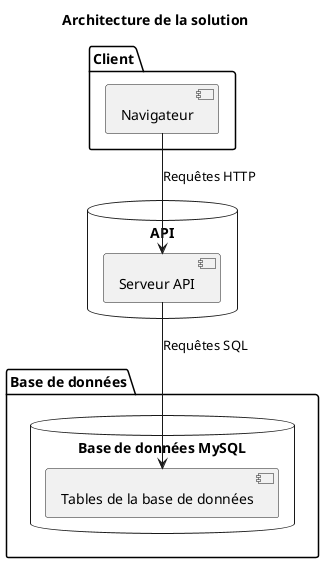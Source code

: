 @startuml solution
title Architecture de la solution

package "Client" {
  [Navigateur]
}

database "API" {
  [Serveur API]
}

package "Base de données" {
  database "Base de données MySQL" {
    [Tables de la base de données]
  }
}

[Navigateur] --> [Serveur API] : Requêtes HTTP
[Serveur API] --> [Tables de la base de données] : Requêtes SQL
@enduml
